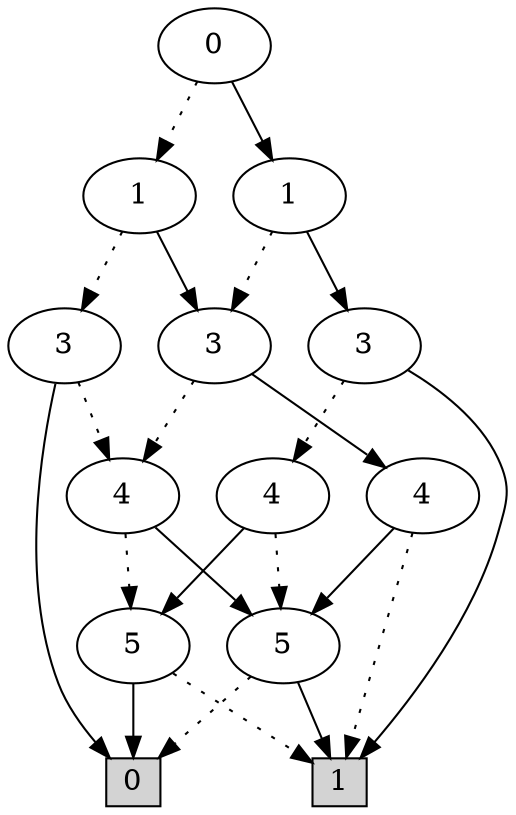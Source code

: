 digraph G {
0 [shape=box, label="0", style=filled, shape=box, height=0.3, width=0.3];
1 [shape=box, label="1", style=filled, shape=box, height=0.3, width=0.3];
352 [label="0"];
352 -> 350 [style=dotted];
352 -> 351 [style=filled];
350 [label="1"];
350 -> 346 [style=dotted];
350 -> 349 [style=filled];
346 [label="3"];
346 -> 281 [style=dotted];
346 -> 0 [style=filled];
281 [label="4"];
281 -> 13 [style=dotted];
281 -> 12 [style=filled];
13 [label="5"];
13 -> 1 [style=dotted];
13 -> 0 [style=filled];
12 [label="5"];
12 -> 0 [style=dotted];
12 -> 1 [style=filled];
349 [label="3"];
349 -> 281 [style=dotted];
349 -> 223 [style=filled];
223 [label="4"];
223 -> 1 [style=dotted];
223 -> 12 [style=filled];
351 [label="1"];
351 -> 349 [style=dotted];
351 -> 343 [style=filled];
343 [label="3"];
343 -> 289 [style=dotted];
343 -> 1 [style=filled];
289 [label="4"];
289 -> 12 [style=dotted];
289 -> 13 [style=filled];
}
